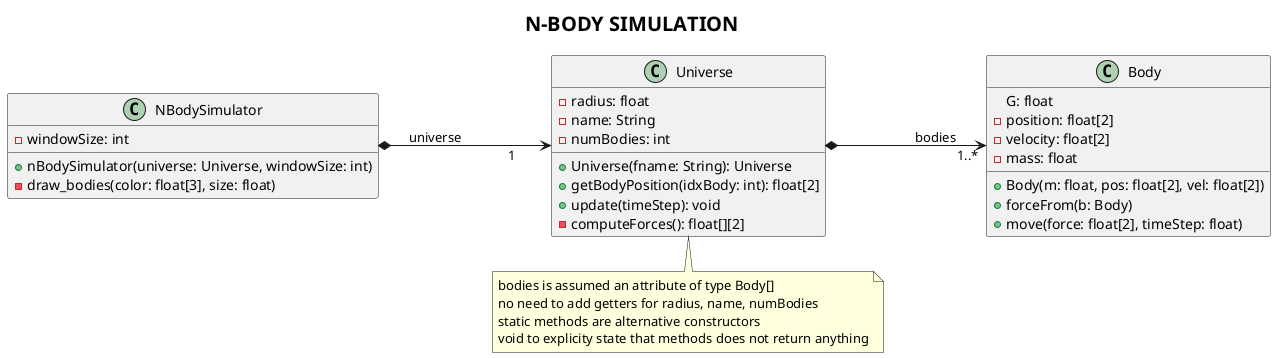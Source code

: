 @startuml
left to right direction

title N-BODY SIMULATION 
skinparam titleFontStyle bold
skinparam titleFontSize 20

class NBodySimulator {
    -windowSize: int

    +nBodySimulator(universe: Universe, windowSize: int)
    -draw_bodies(color: float[3], size: float)
}

NBodySimulator *-->"1        " Universe: universe

class Universe {
    -radius: float
    -name: String
    -numBodies: int

    +Universe(fname: String): Universe
    +getBodyPosition(idxBody: int): float[2]
    +update(timeStep): void
    -computeForces(): float[][2]
}

Universe *-->"1..*" Body: bodies

class Body {
    G: float
    -position: float[2]
    -velocity: float[2]
    -mass: float

    +Body(m: float, pos: float[2], vel: float[2])
    +forceFrom(b: Body)
    +move(force: float[2], timeStep: float)
}

note bottom of Universe
    bodies is assumed an attribute of type Body[]
    no need to add getters for radius, name, numBodies
    static methods are alternative constructors
    void to explicity state that methods does not return anything
end note



@enduml